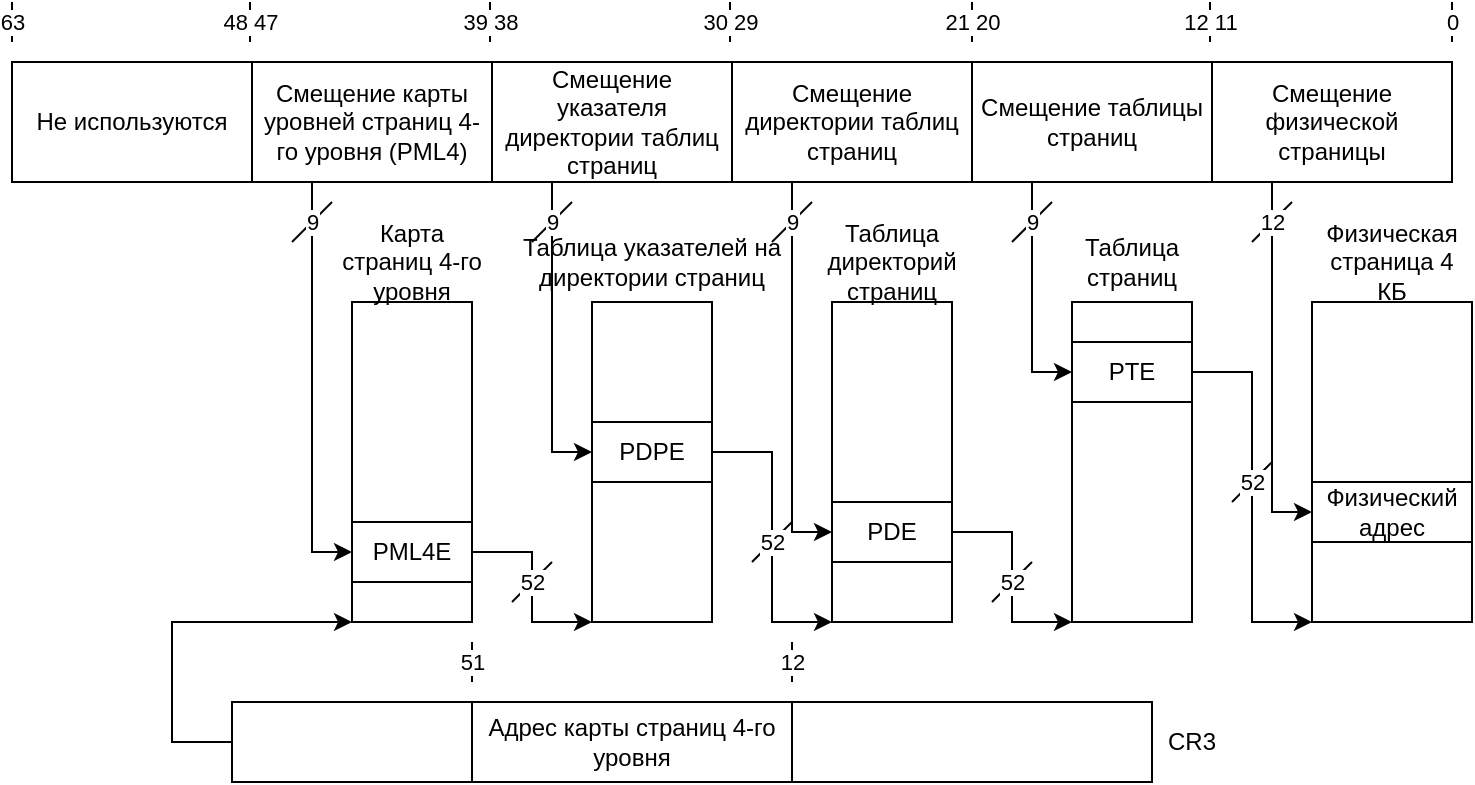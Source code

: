 <mxfile version="14.6.11" type="device"><diagram id="tiBqqvEI-5BInjRtwSsF" name="Page-1"><mxGraphModel dx="1402" dy="788" grid="1" gridSize="10" guides="1" tooltips="1" connect="1" arrows="1" fold="1" page="1" pageScale="1" pageWidth="850" pageHeight="1100" math="0" shadow="0"><root><mxCell id="0"/><mxCell id="1" parent="0"/><mxCell id="-jYvAv84iIY8LrOJuSCA-1" value="Не используются" style="rounded=0;whiteSpace=wrap;html=1;" vertex="1" parent="1"><mxGeometry x="40" y="40" width="120" height="60" as="geometry"/></mxCell><mxCell id="-jYvAv84iIY8LrOJuSCA-18" style="edgeStyle=orthogonalEdgeStyle;rounded=0;orthogonalLoop=1;jettySize=auto;html=1;exitX=0.25;exitY=1;exitDx=0;exitDy=0;entryX=0;entryY=0.5;entryDx=0;entryDy=0;" edge="1" parent="1" source="-jYvAv84iIY8LrOJuSCA-2" target="-jYvAv84iIY8LrOJuSCA-17"><mxGeometry relative="1" as="geometry"/></mxCell><mxCell id="-jYvAv84iIY8LrOJuSCA-2" value="Смещение карты уровней страниц 4-го уровня (PML4)" style="rounded=0;whiteSpace=wrap;html=1;" vertex="1" parent="1"><mxGeometry x="160" y="40" width="120" height="60" as="geometry"/></mxCell><mxCell id="-jYvAv84iIY8LrOJuSCA-21" style="edgeStyle=orthogonalEdgeStyle;rounded=0;orthogonalLoop=1;jettySize=auto;html=1;exitX=0.25;exitY=1;exitDx=0;exitDy=0;entryX=0;entryY=0.5;entryDx=0;entryDy=0;" edge="1" parent="1" source="-jYvAv84iIY8LrOJuSCA-3" target="-jYvAv84iIY8LrOJuSCA-20"><mxGeometry relative="1" as="geometry"/></mxCell><mxCell id="-jYvAv84iIY8LrOJuSCA-3" value="Смещение указателя директории таблиц страниц" style="rounded=0;whiteSpace=wrap;html=1;" vertex="1" parent="1"><mxGeometry x="280" y="40" width="120" height="60" as="geometry"/></mxCell><mxCell id="-jYvAv84iIY8LrOJuSCA-24" style="edgeStyle=orthogonalEdgeStyle;rounded=0;orthogonalLoop=1;jettySize=auto;html=1;exitX=0.25;exitY=1;exitDx=0;exitDy=0;entryX=0;entryY=0.5;entryDx=0;entryDy=0;" edge="1" parent="1" source="-jYvAv84iIY8LrOJuSCA-4" target="-jYvAv84iIY8LrOJuSCA-23"><mxGeometry relative="1" as="geometry"/></mxCell><mxCell id="-jYvAv84iIY8LrOJuSCA-4" value="Смещение директории таблиц страниц" style="rounded=0;whiteSpace=wrap;html=1;" vertex="1" parent="1"><mxGeometry x="400" y="40" width="120" height="60" as="geometry"/></mxCell><mxCell id="-jYvAv84iIY8LrOJuSCA-28" style="edgeStyle=orthogonalEdgeStyle;rounded=0;orthogonalLoop=1;jettySize=auto;html=1;exitX=0.25;exitY=1;exitDx=0;exitDy=0;entryX=0;entryY=0.5;entryDx=0;entryDy=0;" edge="1" parent="1" source="-jYvAv84iIY8LrOJuSCA-5" target="-jYvAv84iIY8LrOJuSCA-27"><mxGeometry relative="1" as="geometry"/></mxCell><mxCell id="-jYvAv84iIY8LrOJuSCA-5" value="Смещение таблицы страниц" style="rounded=0;whiteSpace=wrap;html=1;" vertex="1" parent="1"><mxGeometry x="520" y="40" width="120" height="60" as="geometry"/></mxCell><mxCell id="-jYvAv84iIY8LrOJuSCA-31" style="edgeStyle=orthogonalEdgeStyle;rounded=0;orthogonalLoop=1;jettySize=auto;html=1;exitX=0.25;exitY=1;exitDx=0;exitDy=0;entryX=0;entryY=0.5;entryDx=0;entryDy=0;" edge="1" parent="1" source="-jYvAv84iIY8LrOJuSCA-6" target="-jYvAv84iIY8LrOJuSCA-30"><mxGeometry relative="1" as="geometry"/></mxCell><mxCell id="-jYvAv84iIY8LrOJuSCA-6" value="Смещение физической страницы" style="rounded=0;whiteSpace=wrap;html=1;" vertex="1" parent="1"><mxGeometry x="640" y="40" width="120" height="60" as="geometry"/></mxCell><mxCell id="-jYvAv84iIY8LrOJuSCA-7" value="63" style="endArrow=none;html=1;" edge="1" parent="1"><mxGeometry width="50" height="50" relative="1" as="geometry"><mxPoint x="40" y="30" as="sourcePoint"/><mxPoint x="40" y="10" as="targetPoint"/></mxGeometry></mxCell><mxCell id="-jYvAv84iIY8LrOJuSCA-8" value="48 47" style="endArrow=none;html=1;" edge="1" parent="1"><mxGeometry width="50" height="50" relative="1" as="geometry"><mxPoint x="159" y="30" as="sourcePoint"/><mxPoint x="159" y="10" as="targetPoint"/></mxGeometry></mxCell><mxCell id="-jYvAv84iIY8LrOJuSCA-9" value="39 38" style="endArrow=none;html=1;" edge="1" parent="1"><mxGeometry width="50" height="50" relative="1" as="geometry"><mxPoint x="279" y="30" as="sourcePoint"/><mxPoint x="279" y="10" as="targetPoint"/></mxGeometry></mxCell><mxCell id="-jYvAv84iIY8LrOJuSCA-10" value="30 29" style="endArrow=none;html=1;" edge="1" parent="1"><mxGeometry width="50" height="50" relative="1" as="geometry"><mxPoint x="399" y="30" as="sourcePoint"/><mxPoint x="399" y="10" as="targetPoint"/></mxGeometry></mxCell><mxCell id="-jYvAv84iIY8LrOJuSCA-11" value="21 20" style="endArrow=none;html=1;" edge="1" parent="1"><mxGeometry width="50" height="50" relative="1" as="geometry"><mxPoint x="520" y="30" as="sourcePoint"/><mxPoint x="520" y="10" as="targetPoint"/></mxGeometry></mxCell><mxCell id="-jYvAv84iIY8LrOJuSCA-12" value="12 11" style="endArrow=none;html=1;" edge="1" parent="1"><mxGeometry width="50" height="50" relative="1" as="geometry"><mxPoint x="639" y="30" as="sourcePoint"/><mxPoint x="639" y="10" as="targetPoint"/></mxGeometry></mxCell><mxCell id="-jYvAv84iIY8LrOJuSCA-13" value="0" style="endArrow=none;html=1;" edge="1" parent="1"><mxGeometry width="50" height="50" relative="1" as="geometry"><mxPoint x="760" y="30" as="sourcePoint"/><mxPoint x="760" y="10" as="targetPoint"/></mxGeometry></mxCell><mxCell id="-jYvAv84iIY8LrOJuSCA-14" value="" style="rounded=0;whiteSpace=wrap;html=1;" vertex="1" parent="1"><mxGeometry x="210" y="160" width="60" height="160" as="geometry"/></mxCell><mxCell id="-jYvAv84iIY8LrOJuSCA-46" style="edgeStyle=orthogonalEdgeStyle;rounded=0;orthogonalLoop=1;jettySize=auto;html=1;entryX=0;entryY=1;entryDx=0;entryDy=0;" edge="1" parent="1" source="-jYvAv84iIY8LrOJuSCA-17" target="-jYvAv84iIY8LrOJuSCA-19"><mxGeometry relative="1" as="geometry"><Array as="points"><mxPoint x="300" y="285"/><mxPoint x="300" y="320"/></Array></mxGeometry></mxCell><mxCell id="-jYvAv84iIY8LrOJuSCA-17" value="PML4E" style="rounded=0;whiteSpace=wrap;html=1;" vertex="1" parent="1"><mxGeometry x="210" y="270" width="60" height="30" as="geometry"/></mxCell><mxCell id="-jYvAv84iIY8LrOJuSCA-19" value="" style="rounded=0;whiteSpace=wrap;html=1;" vertex="1" parent="1"><mxGeometry x="330" y="160" width="60" height="160" as="geometry"/></mxCell><mxCell id="-jYvAv84iIY8LrOJuSCA-25" style="edgeStyle=orthogonalEdgeStyle;rounded=0;orthogonalLoop=1;jettySize=auto;html=1;entryX=0;entryY=1;entryDx=0;entryDy=0;" edge="1" parent="1" source="-jYvAv84iIY8LrOJuSCA-20" target="-jYvAv84iIY8LrOJuSCA-22"><mxGeometry relative="1" as="geometry"><Array as="points"><mxPoint x="420" y="235"/><mxPoint x="420" y="320"/></Array></mxGeometry></mxCell><mxCell id="-jYvAv84iIY8LrOJuSCA-20" value="PDPE" style="rounded=0;whiteSpace=wrap;html=1;" vertex="1" parent="1"><mxGeometry x="330" y="220" width="60" height="30" as="geometry"/></mxCell><mxCell id="-jYvAv84iIY8LrOJuSCA-22" value="" style="rounded=0;whiteSpace=wrap;html=1;" vertex="1" parent="1"><mxGeometry x="450" y="160" width="60" height="160" as="geometry"/></mxCell><mxCell id="-jYvAv84iIY8LrOJuSCA-33" style="edgeStyle=orthogonalEdgeStyle;rounded=0;orthogonalLoop=1;jettySize=auto;html=1;entryX=0;entryY=1;entryDx=0;entryDy=0;" edge="1" parent="1" source="-jYvAv84iIY8LrOJuSCA-23" target="-jYvAv84iIY8LrOJuSCA-26"><mxGeometry relative="1" as="geometry"><Array as="points"><mxPoint x="540" y="275"/><mxPoint x="540" y="320"/></Array></mxGeometry></mxCell><mxCell id="-jYvAv84iIY8LrOJuSCA-23" value="PDE" style="rounded=0;whiteSpace=wrap;html=1;" vertex="1" parent="1"><mxGeometry x="450" y="260" width="60" height="30" as="geometry"/></mxCell><mxCell id="-jYvAv84iIY8LrOJuSCA-26" value="" style="rounded=0;whiteSpace=wrap;html=1;" vertex="1" parent="1"><mxGeometry x="570" y="160" width="60" height="160" as="geometry"/></mxCell><mxCell id="-jYvAv84iIY8LrOJuSCA-32" style="edgeStyle=orthogonalEdgeStyle;rounded=0;orthogonalLoop=1;jettySize=auto;html=1;entryX=0;entryY=1;entryDx=0;entryDy=0;" edge="1" parent="1" source="-jYvAv84iIY8LrOJuSCA-27" target="-jYvAv84iIY8LrOJuSCA-29"><mxGeometry relative="1" as="geometry"><Array as="points"><mxPoint x="660" y="195"/><mxPoint x="660" y="320"/></Array></mxGeometry></mxCell><mxCell id="-jYvAv84iIY8LrOJuSCA-27" value="PTE" style="rounded=0;whiteSpace=wrap;html=1;" vertex="1" parent="1"><mxGeometry x="570" y="180" width="60" height="30" as="geometry"/></mxCell><mxCell id="-jYvAv84iIY8LrOJuSCA-29" value="" style="rounded=0;whiteSpace=wrap;html=1;" vertex="1" parent="1"><mxGeometry x="690" y="160" width="80" height="160" as="geometry"/></mxCell><mxCell id="-jYvAv84iIY8LrOJuSCA-30" value="Физический адрес" style="rounded=0;whiteSpace=wrap;html=1;" vertex="1" parent="1"><mxGeometry x="690" y="250" width="80" height="30" as="geometry"/></mxCell><mxCell id="-jYvAv84iIY8LrOJuSCA-34" value="9" style="endArrow=none;html=1;" edge="1" parent="1"><mxGeometry width="50" height="50" relative="1" as="geometry"><mxPoint x="180" y="130" as="sourcePoint"/><mxPoint x="200" y="110" as="targetPoint"/></mxGeometry></mxCell><mxCell id="-jYvAv84iIY8LrOJuSCA-35" value="9" style="endArrow=none;html=1;" edge="1" parent="1"><mxGeometry width="50" height="50" relative="1" as="geometry"><mxPoint x="300" y="130" as="sourcePoint"/><mxPoint x="320" y="110" as="targetPoint"/></mxGeometry></mxCell><mxCell id="-jYvAv84iIY8LrOJuSCA-36" value="9" style="endArrow=none;html=1;" edge="1" parent="1"><mxGeometry width="50" height="50" relative="1" as="geometry"><mxPoint x="420" y="130" as="sourcePoint"/><mxPoint x="440" y="110" as="targetPoint"/></mxGeometry></mxCell><mxCell id="-jYvAv84iIY8LrOJuSCA-37" value="9" style="endArrow=none;html=1;" edge="1" parent="1"><mxGeometry width="50" height="50" relative="1" as="geometry"><mxPoint x="540" y="130" as="sourcePoint"/><mxPoint x="560" y="110" as="targetPoint"/></mxGeometry></mxCell><mxCell id="-jYvAv84iIY8LrOJuSCA-38" value="12" style="endArrow=none;html=1;" edge="1" parent="1"><mxGeometry width="50" height="50" relative="1" as="geometry"><mxPoint x="660" y="130" as="sourcePoint"/><mxPoint x="680" y="110" as="targetPoint"/></mxGeometry></mxCell><mxCell id="-jYvAv84iIY8LrOJuSCA-45" style="edgeStyle=orthogonalEdgeStyle;rounded=0;orthogonalLoop=1;jettySize=auto;html=1;entryX=0;entryY=1;entryDx=0;entryDy=0;" edge="1" parent="1" source="-jYvAv84iIY8LrOJuSCA-39" target="-jYvAv84iIY8LrOJuSCA-14"><mxGeometry relative="1" as="geometry"><Array as="points"><mxPoint x="120" y="380"/><mxPoint x="120" y="320"/></Array></mxGeometry></mxCell><mxCell id="-jYvAv84iIY8LrOJuSCA-39" value="" style="rounded=0;whiteSpace=wrap;html=1;" vertex="1" parent="1"><mxGeometry x="150" y="360" width="460" height="40" as="geometry"/></mxCell><mxCell id="-jYvAv84iIY8LrOJuSCA-40" value="Адрес карты страниц 4-го уровня " style="rounded=0;whiteSpace=wrap;html=1;" vertex="1" parent="1"><mxGeometry x="270" y="360" width="160" height="40" as="geometry"/></mxCell><mxCell id="-jYvAv84iIY8LrOJuSCA-41" value="CR3" style="text;html=1;strokeColor=none;fillColor=none;align=center;verticalAlign=middle;whiteSpace=wrap;rounded=0;" vertex="1" parent="1"><mxGeometry x="610" y="370" width="40" height="20" as="geometry"/></mxCell><mxCell id="-jYvAv84iIY8LrOJuSCA-43" value="12" style="endArrow=none;html=1;" edge="1" parent="1"><mxGeometry width="50" height="50" relative="1" as="geometry"><mxPoint x="430" y="350" as="sourcePoint"/><mxPoint x="430" y="330" as="targetPoint"/></mxGeometry></mxCell><mxCell id="-jYvAv84iIY8LrOJuSCA-44" value="51" style="endArrow=none;html=1;" edge="1" parent="1"><mxGeometry width="50" height="50" relative="1" as="geometry"><mxPoint x="270" y="350" as="sourcePoint"/><mxPoint x="270" y="330" as="targetPoint"/></mxGeometry></mxCell><mxCell id="-jYvAv84iIY8LrOJuSCA-47" value="52" style="endArrow=none;html=1;" edge="1" parent="1"><mxGeometry width="50" height="50" relative="1" as="geometry"><mxPoint x="290" y="310" as="sourcePoint"/><mxPoint x="310" y="290" as="targetPoint"/></mxGeometry></mxCell><mxCell id="-jYvAv84iIY8LrOJuSCA-48" value="52" style="endArrow=none;html=1;" edge="1" parent="1"><mxGeometry width="50" height="50" relative="1" as="geometry"><mxPoint x="410" y="290" as="sourcePoint"/><mxPoint x="430" y="270" as="targetPoint"/></mxGeometry></mxCell><mxCell id="-jYvAv84iIY8LrOJuSCA-49" value="52" style="endArrow=none;html=1;" edge="1" parent="1"><mxGeometry width="50" height="50" relative="1" as="geometry"><mxPoint x="530" y="310" as="sourcePoint"/><mxPoint x="550" y="290" as="targetPoint"/></mxGeometry></mxCell><mxCell id="-jYvAv84iIY8LrOJuSCA-50" value="52" style="endArrow=none;html=1;" edge="1" parent="1"><mxGeometry width="50" height="50" relative="1" as="geometry"><mxPoint x="650" y="260" as="sourcePoint"/><mxPoint x="670" y="240" as="targetPoint"/></mxGeometry></mxCell><mxCell id="-jYvAv84iIY8LrOJuSCA-51" value="Карта страниц 4-го уровня" style="text;html=1;strokeColor=none;fillColor=none;align=center;verticalAlign=middle;whiteSpace=wrap;rounded=0;" vertex="1" parent="1"><mxGeometry x="200" y="130" width="80" height="20" as="geometry"/></mxCell><mxCell id="-jYvAv84iIY8LrOJuSCA-53" value="Таблица указателей на директории страниц" style="text;html=1;strokeColor=none;fillColor=none;align=center;verticalAlign=middle;whiteSpace=wrap;rounded=0;" vertex="1" parent="1"><mxGeometry x="290" y="130" width="140" height="20" as="geometry"/></mxCell><mxCell id="-jYvAv84iIY8LrOJuSCA-54" value="Таблица директорий страниц" style="text;html=1;strokeColor=none;fillColor=none;align=center;verticalAlign=middle;whiteSpace=wrap;rounded=0;" vertex="1" parent="1"><mxGeometry x="440" y="130" width="80" height="20" as="geometry"/></mxCell><mxCell id="-jYvAv84iIY8LrOJuSCA-55" value="Таблица страниц" style="text;html=1;strokeColor=none;fillColor=none;align=center;verticalAlign=middle;whiteSpace=wrap;rounded=0;" vertex="1" parent="1"><mxGeometry x="575" y="130" width="50" height="20" as="geometry"/></mxCell><mxCell id="-jYvAv84iIY8LrOJuSCA-56" value="Физическая страница 4 КБ" style="text;html=1;strokeColor=none;fillColor=none;align=center;verticalAlign=middle;whiteSpace=wrap;rounded=0;" vertex="1" parent="1"><mxGeometry x="705" y="130" width="50" height="20" as="geometry"/></mxCell></root></mxGraphModel></diagram></mxfile>